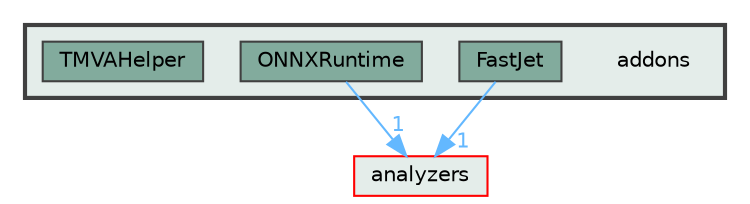 digraph "addons"
{
 // LATEX_PDF_SIZE
  bgcolor="transparent";
  edge [fontname=Helvetica,fontsize=10,labelfontname=Helvetica,labelfontsize=10];
  node [fontname=Helvetica,fontsize=10,shape=box,height=0.2,width=0.4];
  compound=true
  subgraph clusterdir_1233bc0a3e869c10318208e4553a4fcb {
    graph [ bgcolor="#e4edea", pencolor="grey25", label="", fontname=Helvetica,fontsize=10 style="filled,bold", URL="dir_1233bc0a3e869c10318208e4553a4fcb.html",tooltip=""]
    dir_1233bc0a3e869c10318208e4553a4fcb [shape=plaintext, label="addons"];
  dir_582ea236d635d8d6ee0286241c4903aa [label="FastJet", fillcolor="#82ab9d", color="grey25", style="filled", URL="dir_582ea236d635d8d6ee0286241c4903aa.html",tooltip=""];
  dir_07c81203795ae4b092cd84065b2373bb [label="ONNXRuntime", fillcolor="#82ab9d", color="grey25", style="filled", URL="dir_07c81203795ae4b092cd84065b2373bb.html",tooltip=""];
  dir_44afe0fcdf3e76c82cef1208b2318c93 [label="TMVAHelper", fillcolor="#82ab9d", color="grey25", style="filled", URL="dir_44afe0fcdf3e76c82cef1208b2318c93.html",tooltip=""];
  }
  dir_3d03528d2400acc3fc02bc2b11bada0c [label="analyzers", fillcolor="#e4edea", color="red", style="filled", URL="dir_3d03528d2400acc3fc02bc2b11bada0c.html",tooltip=""];
  dir_582ea236d635d8d6ee0286241c4903aa->dir_3d03528d2400acc3fc02bc2b11bada0c [headlabel="1", labeldistance=1.5 headhref="dir_000005_000001.html" href="dir_000005_000001.html" color="steelblue1" fontcolor="steelblue1"];
  dir_07c81203795ae4b092cd84065b2373bb->dir_3d03528d2400acc3fc02bc2b11bada0c [headlabel="1", labeldistance=1.5 headhref="dir_000008_000001.html" href="dir_000008_000001.html" color="steelblue1" fontcolor="steelblue1"];
}
